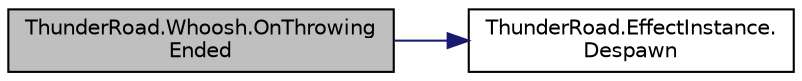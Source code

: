 digraph "ThunderRoad.Whoosh.OnThrowingEnded"
{
 // LATEX_PDF_SIZE
  edge [fontname="Helvetica",fontsize="10",labelfontname="Helvetica",labelfontsize="10"];
  node [fontname="Helvetica",fontsize="10",shape=record];
  rankdir="LR";
  Node1 [label="ThunderRoad.Whoosh.OnThrowing\lEnded",height=0.2,width=0.4,color="black", fillcolor="grey75", style="filled", fontcolor="black",tooltip="Called when [throwing ended]."];
  Node1 -> Node2 [color="midnightblue",fontsize="10",style="solid",fontname="Helvetica"];
  Node2 [label="ThunderRoad.EffectInstance.\lDespawn",height=0.2,width=0.4,color="black", fillcolor="white", style="filled",URL="$class_thunder_road_1_1_effect_instance.html#ae752a52871151d3abcb2a179a4bf3e1d",tooltip="Despawns this instance."];
}
